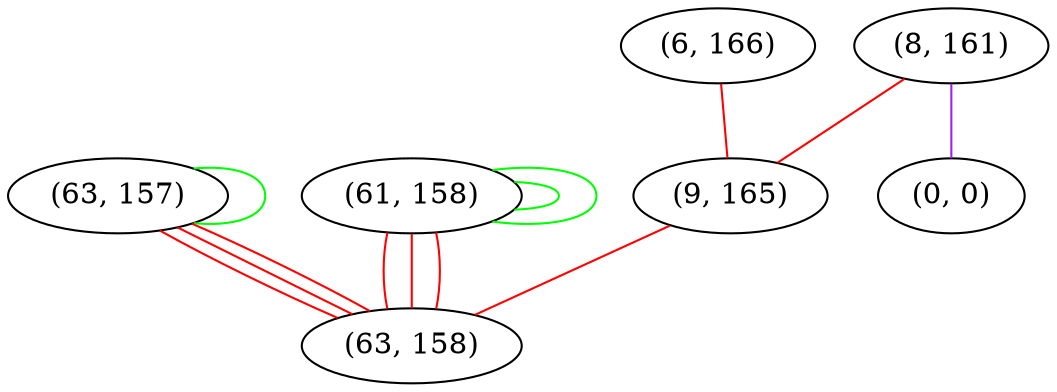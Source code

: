 graph "" {
"(63, 157)";
"(6, 166)";
"(8, 161)";
"(61, 158)";
"(0, 0)";
"(9, 165)";
"(63, 158)";
"(63, 157)" -- "(63, 158)"  [color=red, key=0, weight=1];
"(63, 157)" -- "(63, 158)"  [color=red, key=1, weight=1];
"(63, 157)" -- "(63, 158)"  [color=red, key=2, weight=1];
"(63, 157)" -- "(63, 157)"  [color=green, key=0, weight=2];
"(6, 166)" -- "(9, 165)"  [color=red, key=0, weight=1];
"(8, 161)" -- "(9, 165)"  [color=red, key=0, weight=1];
"(8, 161)" -- "(0, 0)"  [color=purple, key=0, weight=4];
"(61, 158)" -- "(61, 158)"  [color=green, key=0, weight=2];
"(61, 158)" -- "(61, 158)"  [color=green, key=1, weight=2];
"(61, 158)" -- "(63, 158)"  [color=red, key=0, weight=1];
"(61, 158)" -- "(63, 158)"  [color=red, key=1, weight=1];
"(61, 158)" -- "(63, 158)"  [color=red, key=2, weight=1];
"(9, 165)" -- "(63, 158)"  [color=red, key=0, weight=1];
}
